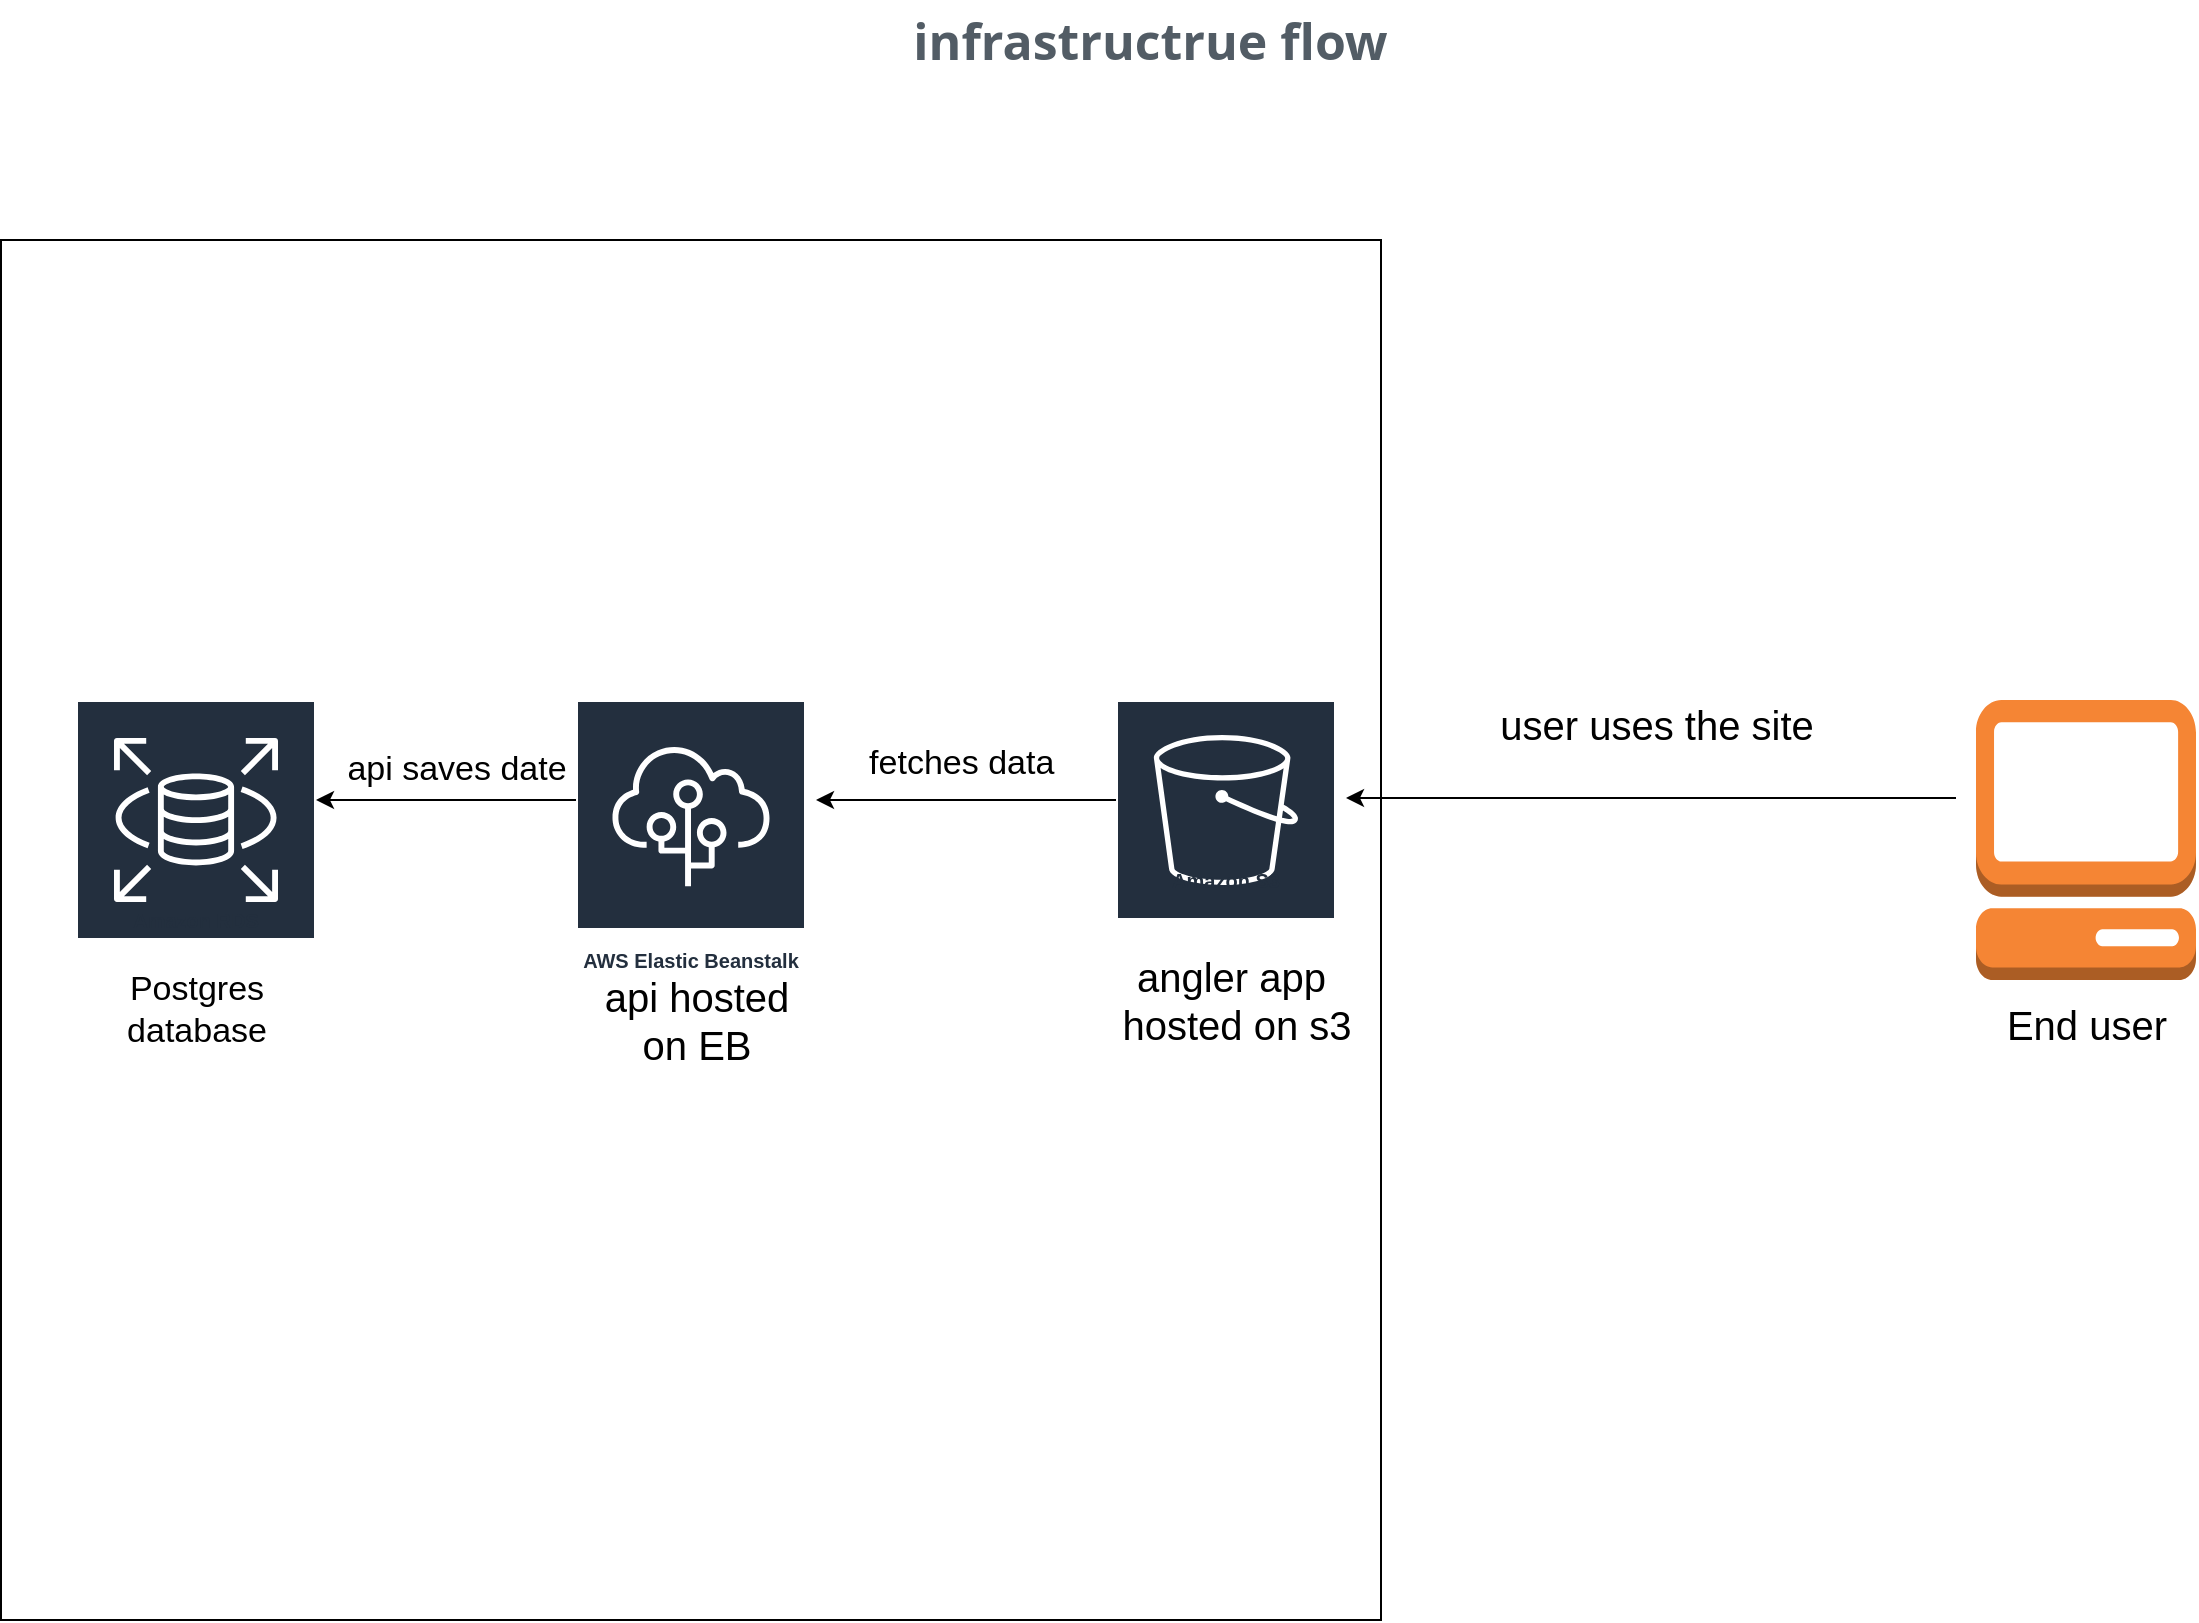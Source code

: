 <mxfile version="20.3.0" type="device"><diagram id="yZN7m1Qw5Aj1mq47RrtF" name="Page-1"><mxGraphModel dx="1422" dy="865" grid="1" gridSize="10" guides="1" tooltips="1" connect="1" arrows="1" fold="1" page="1" pageScale="1" pageWidth="850" pageHeight="1100" math="0" shadow="0"><root><mxCell id="0"/><mxCell id="1" parent="0"/><mxCell id="JfpRck2g6J60FAm5Dysm-2" value="&lt;font style=&quot;font-size: 25px;&quot;&gt;&lt;b style=&quot;&quot;&gt;&amp;nbsp;&lt;/b&gt;&lt;/font&gt;&lt;span style=&quot;color: rgb(82, 92, 101); font-family: &amp;quot;Open Sans&amp;quot;; background-color: rgb(255, 255, 255); font-size: 25px;&quot;&gt;&lt;font style=&quot;font-size: 25px;&quot;&gt;&lt;b style=&quot;&quot;&gt;&amp;nbsp;infrastructrue flow&lt;br&gt;&lt;/b&gt;&lt;/font&gt;&lt;br&gt;&lt;/span&gt;" style="text;html=1;resizable=0;autosize=1;align=center;verticalAlign=middle;points=[];fillColor=none;strokeColor=none;rounded=0;" vertex="1" parent="1"><mxGeometry x="490" y="10" width="240" height="70" as="geometry"/></mxCell><mxCell id="JfpRck2g6J60FAm5Dysm-3" value="" style="outlineConnect=0;dashed=0;verticalLabelPosition=bottom;verticalAlign=top;align=center;html=1;shape=mxgraph.aws3.management_console;fillColor=#F58534;gradientColor=none;fontSize=25;" vertex="1" parent="1"><mxGeometry x="1030" y="360" width="110" height="140" as="geometry"/></mxCell><mxCell id="JfpRck2g6J60FAm5Dysm-4" value="&lt;font style=&quot;font-size: 20px;&quot;&gt;End user&lt;/font&gt;" style="text;html=1;resizable=0;autosize=1;align=center;verticalAlign=middle;points=[];fillColor=none;strokeColor=none;rounded=0;fontSize=25;" vertex="1" parent="1"><mxGeometry x="1035" y="500" width="100" height="40" as="geometry"/></mxCell><mxCell id="JfpRck2g6J60FAm5Dysm-5" value="" style="whiteSpace=wrap;html=1;aspect=fixed;fontSize=25;" vertex="1" parent="1"><mxGeometry x="42.5" y="130" width="690" height="690" as="geometry"/></mxCell><mxCell id="JfpRck2g6J60FAm5Dysm-8" value="" style="endArrow=classic;html=1;rounded=0;fontSize=25;" edge="1" parent="1"><mxGeometry width="50" height="50" relative="1" as="geometry"><mxPoint x="1020" y="409" as="sourcePoint"/><mxPoint x="715" y="409" as="targetPoint"/></mxGeometry></mxCell><mxCell id="JfpRck2g6J60FAm5Dysm-9" value="&lt;font style=&quot;font-size: 20px;&quot;&gt;user uses the site&lt;/font&gt;" style="text;html=1;resizable=0;autosize=1;align=center;verticalAlign=middle;points=[];fillColor=none;strokeColor=none;rounded=0;fontSize=25;" vertex="1" parent="1"><mxGeometry x="780" y="350" width="180" height="40" as="geometry"/></mxCell><mxCell id="JfpRck2g6J60FAm5Dysm-12" value="angler app&amp;nbsp;&lt;br&gt;hosted on s3" style="text;html=1;resizable=0;autosize=1;align=center;verticalAlign=middle;points=[];fillColor=none;strokeColor=none;rounded=0;fontSize=20;" vertex="1" parent="1"><mxGeometry x="590" y="480" width="140" height="60" as="geometry"/></mxCell><mxCell id="JfpRck2g6J60FAm5Dysm-15" value="Amazon S3" style="sketch=0;outlineConnect=0;fontColor=#232F3E;gradientColor=none;strokeColor=#ffffff;fillColor=#232F3E;dashed=0;verticalLabelPosition=middle;verticalAlign=bottom;align=center;html=1;whiteSpace=wrap;fontSize=10;fontStyle=1;spacing=3;shape=mxgraph.aws4.productIcon;prIcon=mxgraph.aws4.s3;" vertex="1" parent="1"><mxGeometry x="600" y="360" width="110" height="100" as="geometry"/></mxCell><mxCell id="JfpRck2g6J60FAm5Dysm-16" value="AWS Elastic Beanstalk" style="sketch=0;outlineConnect=0;fontColor=#232F3E;gradientColor=none;strokeColor=#ffffff;fillColor=#232F3E;dashed=0;verticalLabelPosition=middle;verticalAlign=bottom;align=center;html=1;whiteSpace=wrap;fontSize=10;fontStyle=1;spacing=3;shape=mxgraph.aws4.productIcon;prIcon=mxgraph.aws4.elastic_beanstalk;" vertex="1" parent="1"><mxGeometry x="330" y="360" width="115" height="140" as="geometry"/></mxCell><mxCell id="JfpRck2g6J60FAm5Dysm-17" value="api hosted&lt;br&gt;on EB" style="text;html=1;resizable=0;autosize=1;align=center;verticalAlign=middle;points=[];fillColor=none;strokeColor=none;rounded=0;fontSize=20;" vertex="1" parent="1"><mxGeometry x="330" y="490" width="120" height="60" as="geometry"/></mxCell><mxCell id="JfpRck2g6J60FAm5Dysm-18" value="Amazon RDS" style="sketch=0;outlineConnect=0;fontColor=#232F3E;gradientColor=none;strokeColor=#ffffff;fillColor=#232F3E;dashed=0;verticalLabelPosition=middle;verticalAlign=bottom;align=center;html=1;whiteSpace=wrap;fontSize=10;fontStyle=1;spacing=3;shape=mxgraph.aws4.productIcon;prIcon=mxgraph.aws4.rds;" vertex="1" parent="1"><mxGeometry x="80" y="360" width="120" height="120" as="geometry"/></mxCell><mxCell id="JfpRck2g6J60FAm5Dysm-22" value="" style="endArrow=classic;html=1;rounded=0;fontSize=20;" edge="1" parent="1" source="JfpRck2g6J60FAm5Dysm-15"><mxGeometry width="50" height="50" relative="1" as="geometry"><mxPoint x="587.5" y="409.5" as="sourcePoint"/><mxPoint x="450" y="410" as="targetPoint"/></mxGeometry></mxCell><mxCell id="JfpRck2g6J60FAm5Dysm-23" value="&lt;font style=&quot;font-size: 17px;&quot;&gt;&amp;nbsp;fetches data&lt;/font&gt;" style="text;html=1;resizable=0;autosize=1;align=center;verticalAlign=middle;points=[];fillColor=none;strokeColor=none;rounded=0;fontSize=20;" vertex="1" parent="1"><mxGeometry x="460" y="370" width="120" height="40" as="geometry"/></mxCell><mxCell id="JfpRck2g6J60FAm5Dysm-24" value="" style="endArrow=classic;html=1;rounded=0;fontSize=17;" edge="1" parent="1"><mxGeometry width="50" height="50" relative="1" as="geometry"><mxPoint x="330" y="410" as="sourcePoint"/><mxPoint x="200" y="410" as="targetPoint"/></mxGeometry></mxCell><mxCell id="JfpRck2g6J60FAm5Dysm-25" value="Postgres&lt;br&gt;database" style="text;html=1;resizable=0;autosize=1;align=center;verticalAlign=middle;points=[];fillColor=none;strokeColor=none;rounded=0;fontSize=17;" vertex="1" parent="1"><mxGeometry x="95" y="490" width="90" height="50" as="geometry"/></mxCell><mxCell id="JfpRck2g6J60FAm5Dysm-26" value="api saves date" style="text;html=1;resizable=0;autosize=1;align=center;verticalAlign=middle;points=[];fillColor=none;strokeColor=none;rounded=0;fontSize=17;" vertex="1" parent="1"><mxGeometry x="205" y="380" width="130" height="30" as="geometry"/></mxCell></root></mxGraphModel></diagram></mxfile>